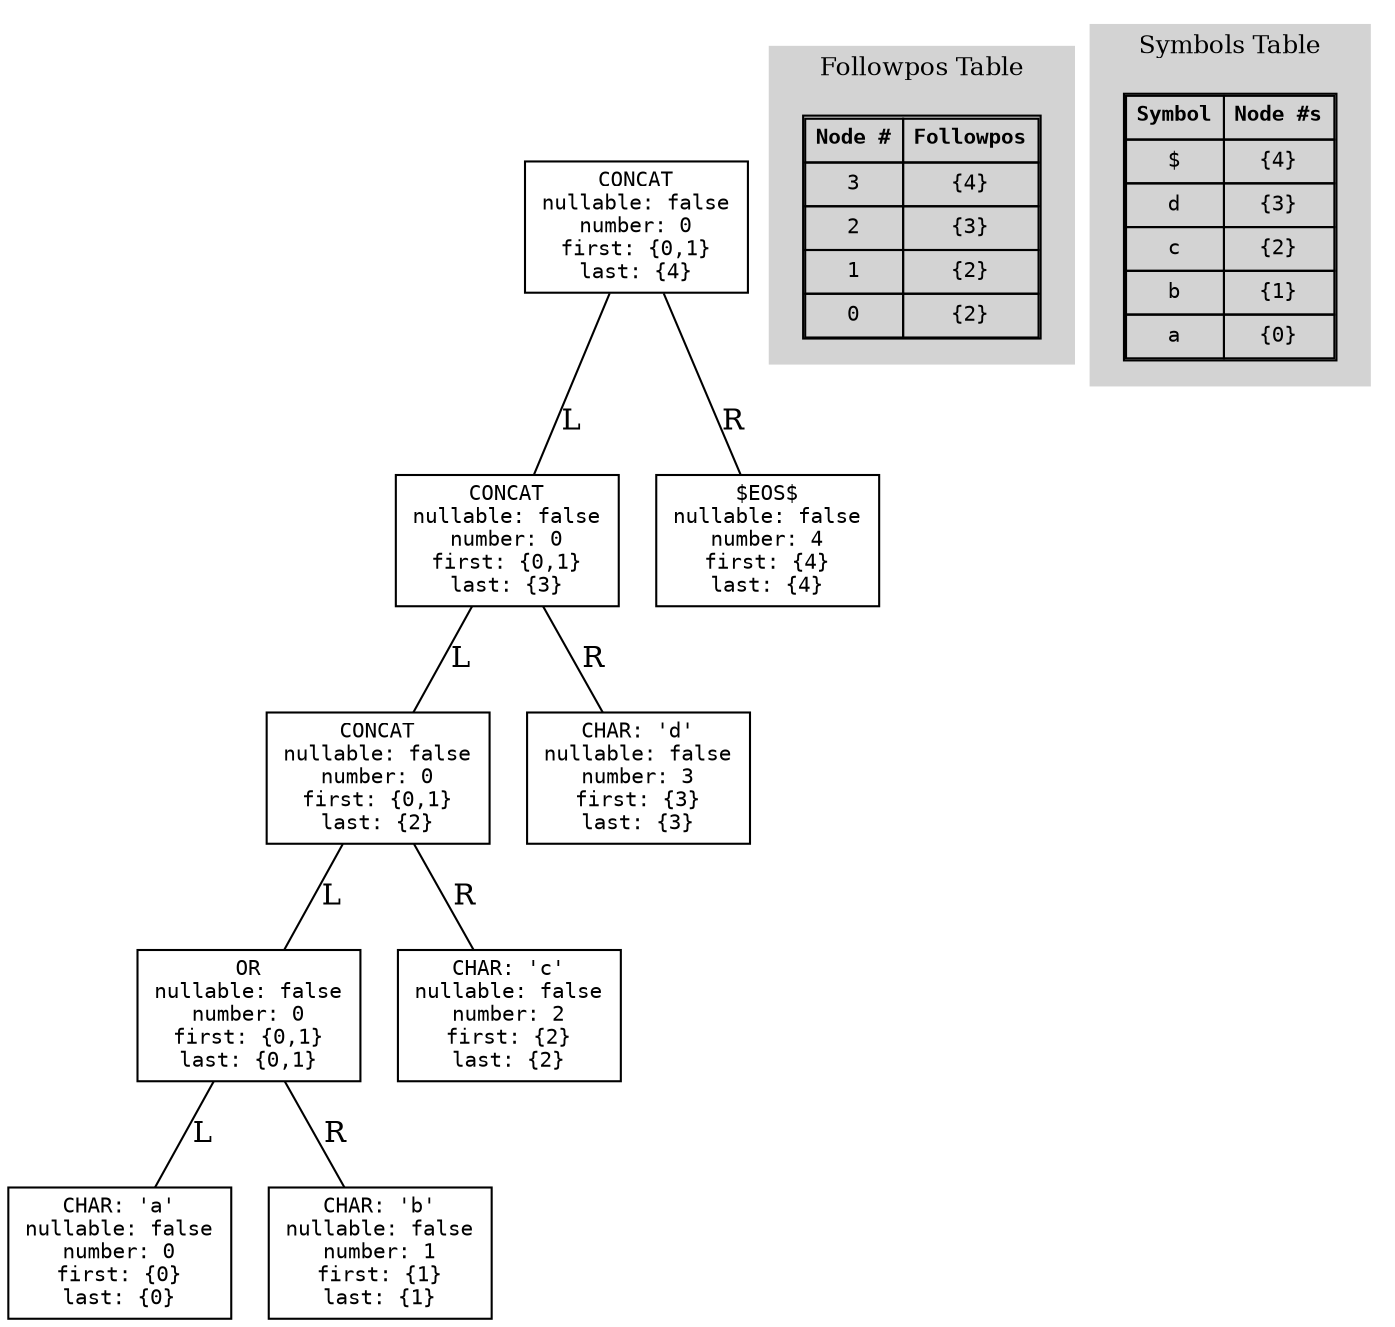 digraph SyntaxTree {
  node [shape=box, fontname="Courier", fontsize=10];
  edge [arrowhead=none];

  0 [label="CONCAT\nnullable: false\nnumber: 0\nfirst: {0,1}\nlast: {4}"];
  1 [label="CONCAT\nnullable: false\nnumber: 0\nfirst: {0,1}\nlast: {3}"];
  2 [label="CONCAT\nnullable: false\nnumber: 0\nfirst: {0,1}\nlast: {2}"];
  3 [label="OR\nnullable: false\nnumber: 0\nfirst: {0,1}\nlast: {0,1}"];
  4 [label="CHAR: 'a'\nnullable: false\nnumber: 0\nfirst: {0}\nlast: {0}"];
  3 -> 4 [label="L"];
  5 [label="CHAR: 'b'\nnullable: false\nnumber: 1\nfirst: {1}\nlast: {1}"];
  3 -> 5 [label="R"];
  2 -> 3 [label="L"];
  6 [label="CHAR: 'c'\nnullable: false\nnumber: 2\nfirst: {2}\nlast: {2}"];
  2 -> 6 [label="R"];
  1 -> 2 [label="L"];
  7 [label="CHAR: 'd'\nnullable: false\nnumber: 3\nfirst: {3}\nlast: {3}"];
  1 -> 7 [label="R"];
  0 -> 1 [label="L"];
  8 [label="$EOS$\nnullable: false\nnumber: 4\nfirst: {4}\nlast: {4}"];
  0 -> 8 [label="R"];

  subgraph cluster_followpos {
    label="Followpos Table";
    fontsize=12;
    style=filled;
    color=lightgrey;
    node [shape=plaintext];
    follow_table [label=<
      <table border="1" cellborder="1" cellspacing="0" cellpadding="4">
        <tr><td><b>Node #</b></td><td><b>Followpos</b></td></tr>
        <tr><td>3</td><td>{4}</td></tr>
        <tr><td>2</td><td>{3}</td></tr>
        <tr><td>1</td><td>{2}</td></tr>
        <tr><td>0</td><td>{2}</td></tr>
      </table>
    >];
  }

  subgraph cluster_symbols {
    label="Symbols Table";
    fontsize=12;
    style=filled;
    color=lightgrey;
    node [shape=plaintext];
    symbols_table [label=<
      <table border="1" cellborder="1" cellspacing="0" cellpadding="4">
        <tr><td><b>Symbol</b></td><td><b>Node #s</b></td></tr>
        <tr><td>$</td><td>{4}</td></tr>
        <tr><td>d</td><td>{3}</td></tr>
        <tr><td>c</td><td>{2}</td></tr>
        <tr><td>b</td><td>{1}</td></tr>
        <tr><td>a</td><td>{0}</td></tr>
      </table>
    >];
  }
}
